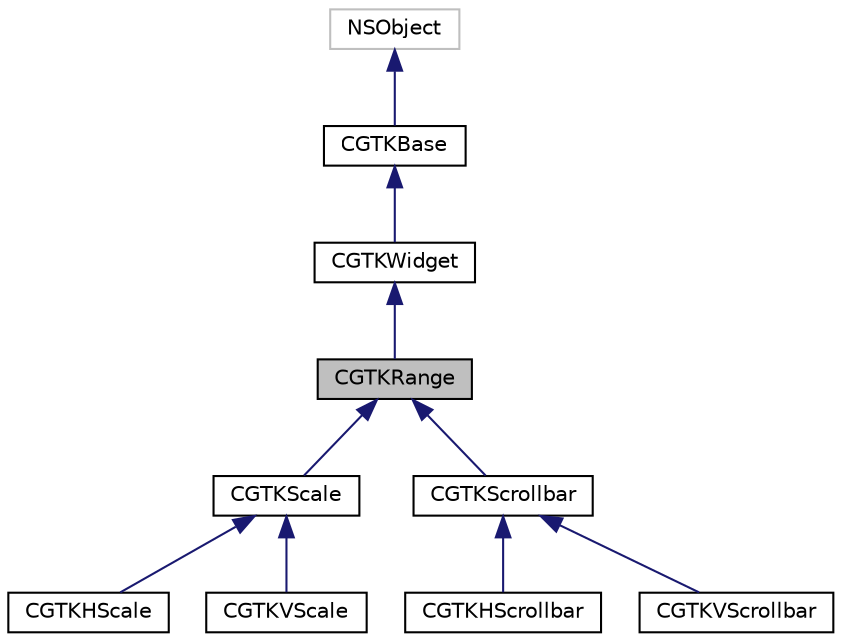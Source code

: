 digraph "CGTKRange"
{
  edge [fontname="Helvetica",fontsize="10",labelfontname="Helvetica",labelfontsize="10"];
  node [fontname="Helvetica",fontsize="10",shape=record];
  Node0 [label="CGTKRange",height=0.2,width=0.4,color="black", fillcolor="grey75", style="filled", fontcolor="black"];
  Node1 -> Node0 [dir="back",color="midnightblue",fontsize="10",style="solid",fontname="Helvetica"];
  Node1 [label="CGTKWidget",height=0.2,width=0.4,color="black", fillcolor="white", style="filled",URL="$interface_c_g_t_k_widget.html"];
  Node2 -> Node1 [dir="back",color="midnightblue",fontsize="10",style="solid",fontname="Helvetica"];
  Node2 [label="CGTKBase",height=0.2,width=0.4,color="black", fillcolor="white", style="filled",URL="$interface_c_g_t_k_base.html"];
  Node3 -> Node2 [dir="back",color="midnightblue",fontsize="10",style="solid",fontname="Helvetica"];
  Node3 [label="NSObject",height=0.2,width=0.4,color="grey75", fillcolor="white", style="filled"];
  Node0 -> Node4 [dir="back",color="midnightblue",fontsize="10",style="solid",fontname="Helvetica"];
  Node4 [label="CGTKScale",height=0.2,width=0.4,color="black", fillcolor="white", style="filled",URL="$interface_c_g_t_k_scale.html"];
  Node4 -> Node5 [dir="back",color="midnightblue",fontsize="10",style="solid",fontname="Helvetica"];
  Node5 [label="CGTKHScale",height=0.2,width=0.4,color="black", fillcolor="white", style="filled",URL="$interface_c_g_t_k_h_scale.html"];
  Node4 -> Node6 [dir="back",color="midnightblue",fontsize="10",style="solid",fontname="Helvetica"];
  Node6 [label="CGTKVScale",height=0.2,width=0.4,color="black", fillcolor="white", style="filled",URL="$interface_c_g_t_k_v_scale.html"];
  Node0 -> Node7 [dir="back",color="midnightblue",fontsize="10",style="solid",fontname="Helvetica"];
  Node7 [label="CGTKScrollbar",height=0.2,width=0.4,color="black", fillcolor="white", style="filled",URL="$interface_c_g_t_k_scrollbar.html"];
  Node7 -> Node8 [dir="back",color="midnightblue",fontsize="10",style="solid",fontname="Helvetica"];
  Node8 [label="CGTKHScrollbar",height=0.2,width=0.4,color="black", fillcolor="white", style="filled",URL="$interface_c_g_t_k_h_scrollbar.html"];
  Node7 -> Node9 [dir="back",color="midnightblue",fontsize="10",style="solid",fontname="Helvetica"];
  Node9 [label="CGTKVScrollbar",height=0.2,width=0.4,color="black", fillcolor="white", style="filled",URL="$interface_c_g_t_k_v_scrollbar.html"];
}
